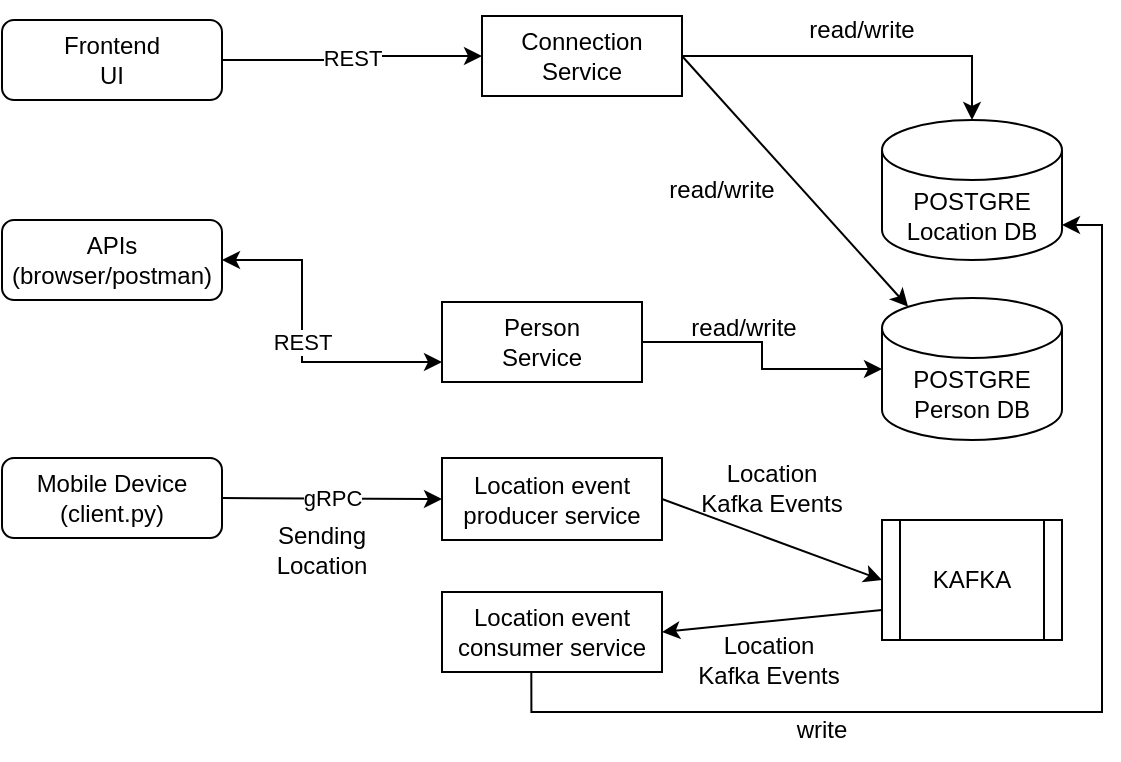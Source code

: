 <mxfile version="15.5.6" type="device"><diagram id="A8Doox-0DURVXyF7XmD3" name="architecture diagrams"><mxGraphModel dx="782" dy="436" grid="1" gridSize="10" guides="1" tooltips="1" connect="1" arrows="1" fold="1" page="1" pageScale="1" pageWidth="850" pageHeight="1100" background="#ffffff" math="0" shadow="0"><root><mxCell id="0"/><mxCell id="1" parent="0"/><mxCell id="F5j-WOtOQiX77xYPK1xV-1" value="Frontend&lt;br&gt;UI" style="rounded=1;whiteSpace=wrap;html=1;" parent="1" vertex="1"><mxGeometry x="80" y="100" width="110" height="40" as="geometry"/></mxCell><mxCell id="F5j-WOtOQiX77xYPK1xV-2" value="Connection Service" style="rounded=0;whiteSpace=wrap;html=1;" parent="1" vertex="1"><mxGeometry x="320" y="98" width="100" height="40" as="geometry"/></mxCell><mxCell id="F5j-WOtOQiX77xYPK1xV-6" value="" style="endArrow=classic;html=1;rounded=0;edgeStyle=orthogonalEdgeStyle;entryX=0;entryY=0.5;entryDx=0;entryDy=0;exitX=1;exitY=0.5;exitDx=0;exitDy=0;" parent="1" source="F5j-WOtOQiX77xYPK1xV-1" target="F5j-WOtOQiX77xYPK1xV-2" edge="1"><mxGeometry relative="1" as="geometry"><mxPoint x="180" y="99.5" as="sourcePoint"/><mxPoint x="280" y="99.5" as="targetPoint"/></mxGeometry></mxCell><mxCell id="F5j-WOtOQiX77xYPK1xV-7" value="REST" style="edgeLabel;resizable=0;html=1;align=center;verticalAlign=middle;" parent="F5j-WOtOQiX77xYPK1xV-6" connectable="0" vertex="1"><mxGeometry relative="1" as="geometry"/></mxCell><mxCell id="F5j-WOtOQiX77xYPK1xV-8" value="POSTGRE&lt;br&gt;Location DB" style="shape=cylinder3;whiteSpace=wrap;html=1;boundedLbl=1;backgroundOutline=1;size=15;" parent="1" vertex="1"><mxGeometry x="520" y="150" width="90" height="70" as="geometry"/></mxCell><mxCell id="F5j-WOtOQiX77xYPK1xV-9" value="" style="endArrow=classic;html=1;rounded=0;edgeStyle=orthogonalEdgeStyle;exitX=1;exitY=0.5;exitDx=0;exitDy=0;entryX=0.5;entryY=0;entryDx=0;entryDy=0;entryPerimeter=0;" parent="1" source="F5j-WOtOQiX77xYPK1xV-2" target="F5j-WOtOQiX77xYPK1xV-8" edge="1"><mxGeometry width="50" height="50" relative="1" as="geometry"><mxPoint x="380" y="240" as="sourcePoint"/><mxPoint x="430" y="190" as="targetPoint"/></mxGeometry></mxCell><mxCell id="F5j-WOtOQiX77xYPK1xV-10" value="POSTGRE&lt;br&gt;Person DB" style="shape=cylinder3;whiteSpace=wrap;html=1;boundedLbl=1;backgroundOutline=1;size=15;" parent="1" vertex="1"><mxGeometry x="520" y="239" width="90" height="71" as="geometry"/></mxCell><mxCell id="F5j-WOtOQiX77xYPK1xV-11" value="APIs&lt;br&gt;(browser/postman)" style="rounded=1;whiteSpace=wrap;html=1;" parent="1" vertex="1"><mxGeometry x="80" y="200" width="110" height="40" as="geometry"/></mxCell><mxCell id="F5j-WOtOQiX77xYPK1xV-12" value="" style="endArrow=classic;html=1;rounded=0;edgeStyle=orthogonalEdgeStyle;exitX=1;exitY=0.5;exitDx=0;exitDy=0;entryX=0;entryY=0.75;entryDx=0;entryDy=0;startArrow=classic;startFill=1;" parent="1" source="F5j-WOtOQiX77xYPK1xV-11" target="F5j-WOtOQiX77xYPK1xV-16" edge="1"><mxGeometry relative="1" as="geometry"><mxPoint x="350" y="220" as="sourcePoint"/><mxPoint x="280" y="261" as="targetPoint"/><Array as="points"><mxPoint x="230" y="220"/><mxPoint x="230" y="271"/></Array></mxGeometry></mxCell><mxCell id="F5j-WOtOQiX77xYPK1xV-13" value="REST" style="edgeLabel;resizable=0;html=1;align=center;verticalAlign=middle;" parent="F5j-WOtOQiX77xYPK1xV-12" connectable="0" vertex="1"><mxGeometry relative="1" as="geometry"/></mxCell><mxCell id="F5j-WOtOQiX77xYPK1xV-16" value="Person&lt;br&gt;Service" style="rounded=0;whiteSpace=wrap;html=1;" parent="1" vertex="1"><mxGeometry x="300" y="241" width="100" height="40" as="geometry"/></mxCell><mxCell id="F5j-WOtOQiX77xYPK1xV-20" value="" style="endArrow=classic;html=1;rounded=0;edgeStyle=orthogonalEdgeStyle;exitX=1;exitY=0.5;exitDx=0;exitDy=0;entryX=0;entryY=0.5;entryDx=0;entryDy=0;entryPerimeter=0;" parent="1" source="F5j-WOtOQiX77xYPK1xV-16" target="F5j-WOtOQiX77xYPK1xV-10" edge="1"><mxGeometry width="50" height="50" relative="1" as="geometry"><mxPoint x="380" y="230" as="sourcePoint"/><mxPoint x="430" y="180" as="targetPoint"/></mxGeometry></mxCell><mxCell id="F5j-WOtOQiX77xYPK1xV-21" value="Mobile Device&lt;br&gt;(client.py)" style="rounded=1;whiteSpace=wrap;html=1;" parent="1" vertex="1"><mxGeometry x="80" y="319" width="110" height="40" as="geometry"/></mxCell><mxCell id="F5j-WOtOQiX77xYPK1xV-30" style="edgeStyle=orthogonalEdgeStyle;rounded=0;orthogonalLoop=1;jettySize=auto;html=1;entryX=1;entryY=0;entryDx=0;entryDy=52.5;entryPerimeter=0;exitX=0.406;exitY=0.983;exitDx=0;exitDy=0;exitPerimeter=0;" parent="1" source="F5j-WOtOQiX77xYPK1xV-26" target="F5j-WOtOQiX77xYPK1xV-8" edge="1"><mxGeometry relative="1" as="geometry"><mxPoint x="720" y="340" as="sourcePoint"/></mxGeometry></mxCell><mxCell id="F5j-WOtOQiX77xYPK1xV-22" value="Location event producer service" style="rounded=0;whiteSpace=wrap;html=1;" parent="1" vertex="1"><mxGeometry x="300" y="319" width="110" height="41" as="geometry"/></mxCell><mxCell id="F5j-WOtOQiX77xYPK1xV-26" value="Location event consumer service" style="rounded=0;whiteSpace=wrap;html=1;" parent="1" vertex="1"><mxGeometry x="300" y="386" width="110" height="40" as="geometry"/></mxCell><mxCell id="5tc6d8Lu7ayI_fLOaTcF-2" value="" style="endArrow=classic;html=1;rounded=0;exitX=1;exitY=0.5;exitDx=0;exitDy=0;entryX=0.145;entryY=0;entryDx=0;entryDy=4.35;entryPerimeter=0;" parent="1" source="F5j-WOtOQiX77xYPK1xV-2" target="F5j-WOtOQiX77xYPK1xV-10" edge="1"><mxGeometry width="50" height="50" relative="1" as="geometry"><mxPoint x="380" y="250" as="sourcePoint"/><mxPoint x="430" y="200" as="targetPoint"/></mxGeometry></mxCell><mxCell id="5tc6d8Lu7ayI_fLOaTcF-3" value="Sending Location" style="text;html=1;strokeColor=none;fillColor=none;align=center;verticalAlign=middle;whiteSpace=wrap;rounded=0;" parent="1" vertex="1"><mxGeometry x="210" y="350" width="60" height="30" as="geometry"/></mxCell><mxCell id="5tc6d8Lu7ayI_fLOaTcF-4" value="gRPC" style="endArrow=classic;html=1;rounded=0;exitX=1;exitY=0.5;exitDx=0;exitDy=0;entryX=0;entryY=0.5;entryDx=0;entryDy=0;" parent="1" source="F5j-WOtOQiX77xYPK1xV-21" target="F5j-WOtOQiX77xYPK1xV-22" edge="1"><mxGeometry width="50" height="50" relative="1" as="geometry"><mxPoint x="380" y="340" as="sourcePoint"/><mxPoint x="430" y="290" as="targetPoint"/></mxGeometry></mxCell><mxCell id="5tc6d8Lu7ayI_fLOaTcF-5" value="KAFKA" style="shape=process;whiteSpace=wrap;html=1;backgroundOutline=1;" parent="1" vertex="1"><mxGeometry x="520" y="350" width="90" height="60" as="geometry"/></mxCell><mxCell id="5tc6d8Lu7ayI_fLOaTcF-6" value="" style="endArrow=classic;html=1;rounded=0;exitX=1;exitY=0.5;exitDx=0;exitDy=0;entryX=0;entryY=0.5;entryDx=0;entryDy=0;" parent="1" source="F5j-WOtOQiX77xYPK1xV-22" target="5tc6d8Lu7ayI_fLOaTcF-5" edge="1"><mxGeometry width="50" height="50" relative="1" as="geometry"><mxPoint x="380" y="340" as="sourcePoint"/><mxPoint x="500" y="380" as="targetPoint"/></mxGeometry></mxCell><mxCell id="5tc6d8Lu7ayI_fLOaTcF-7" value="Location Kafka Events" style="text;html=1;strokeColor=none;fillColor=none;align=center;verticalAlign=middle;whiteSpace=wrap;rounded=0;" parent="1" vertex="1"><mxGeometry x="425" y="319" width="80" height="30" as="geometry"/></mxCell><mxCell id="5tc6d8Lu7ayI_fLOaTcF-8" value="" style="endArrow=classic;html=1;rounded=0;exitX=0;exitY=0.75;exitDx=0;exitDy=0;entryX=1;entryY=0.5;entryDx=0;entryDy=0;" parent="1" source="5tc6d8Lu7ayI_fLOaTcF-5" target="F5j-WOtOQiX77xYPK1xV-26" edge="1"><mxGeometry width="50" height="50" relative="1" as="geometry"><mxPoint x="380" y="330" as="sourcePoint"/><mxPoint x="430" y="280" as="targetPoint"/></mxGeometry></mxCell><mxCell id="5tc6d8Lu7ayI_fLOaTcF-9" value="Location&lt;br&gt;Kafka Events" style="text;html=1;strokeColor=none;fillColor=none;align=center;verticalAlign=middle;whiteSpace=wrap;rounded=0;" parent="1" vertex="1"><mxGeometry x="421" y="405" width="85" height="30" as="geometry"/></mxCell><mxCell id="5tc6d8Lu7ayI_fLOaTcF-10" value="write" style="text;html=1;strokeColor=none;fillColor=none;align=center;verticalAlign=middle;whiteSpace=wrap;rounded=0;" parent="1" vertex="1"><mxGeometry x="460" y="440" width="60" height="30" as="geometry"/></mxCell><mxCell id="5tc6d8Lu7ayI_fLOaTcF-13" value="read/write" style="text;html=1;strokeColor=none;fillColor=none;align=center;verticalAlign=middle;whiteSpace=wrap;rounded=0;" parent="1" vertex="1"><mxGeometry x="480" y="90" width="60" height="30" as="geometry"/></mxCell><mxCell id="5tc6d8Lu7ayI_fLOaTcF-14" value="read/write" style="text;html=1;strokeColor=none;fillColor=none;align=center;verticalAlign=middle;whiteSpace=wrap;rounded=0;" parent="1" vertex="1"><mxGeometry x="410" y="170" width="60" height="30" as="geometry"/></mxCell><mxCell id="dxQJZoIidK33ET28IXQm-1" value="read/write" style="text;html=1;strokeColor=none;fillColor=none;align=center;verticalAlign=middle;whiteSpace=wrap;rounded=0;" vertex="1" parent="1"><mxGeometry x="421" y="239" width="60" height="30" as="geometry"/></mxCell></root></mxGraphModel></diagram></mxfile>